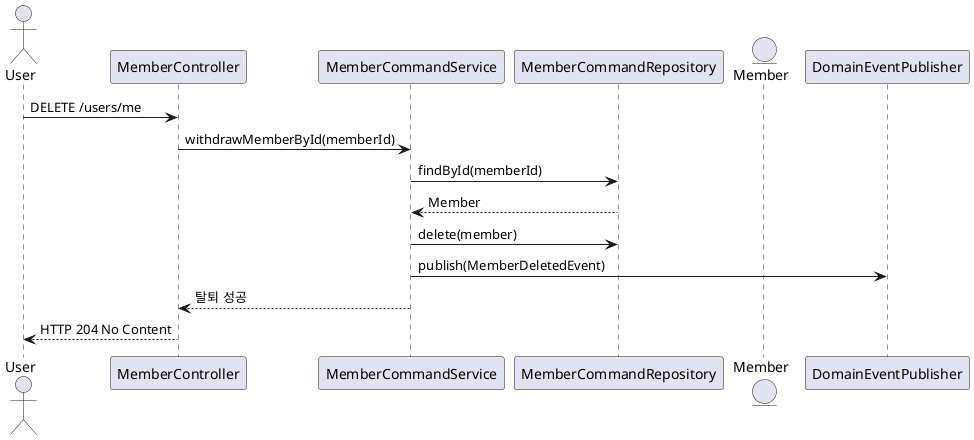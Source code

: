 @startuml
actor User
participant MemberController
participant MemberCommandService
participant MemberCommandRepository
entity Member
participant DomainEventPublisher

User -> MemberController : DELETE /users/me
MemberController -> MemberCommandService : withdrawMemberById(memberId)

MemberCommandService -> MemberCommandRepository : findById(memberId)
MemberCommandRepository --> MemberCommandService : Member
MemberCommandService -> MemberCommandRepository : delete(member)

MemberCommandService -> DomainEventPublisher : publish(MemberDeletedEvent)

MemberCommandService --> MemberController : 탈퇴 성공
MemberController --> User : HTTP 204 No Content
@enduml
